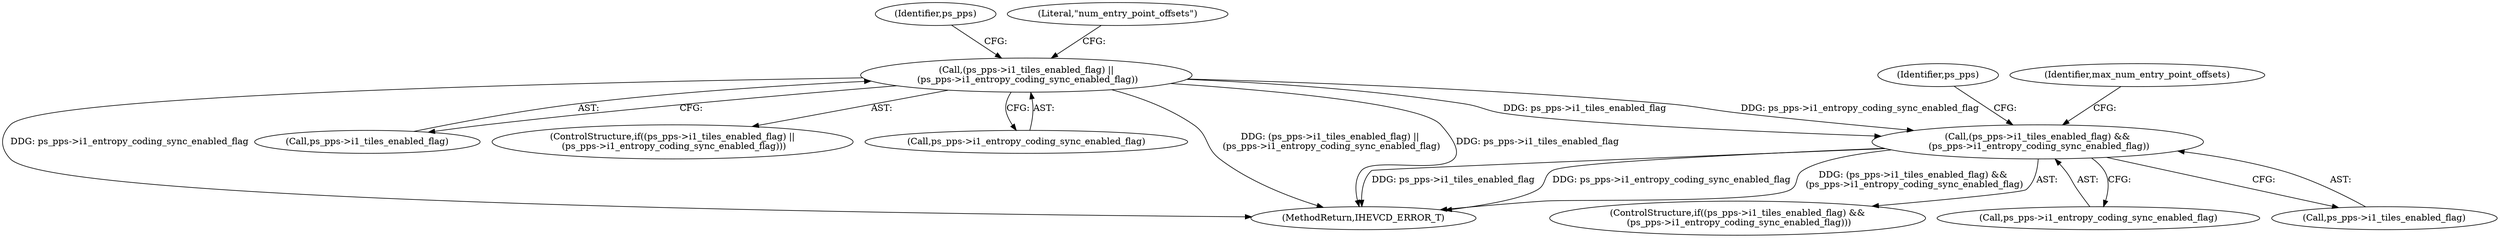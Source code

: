 digraph "0_Android_7c9be319a279654e55a6d757265f88c61a16a4d5@pointer" {
"1001870" [label="(Call,(ps_pps->i1_tiles_enabled_flag) ||\n (ps_pps->i1_entropy_coding_sync_enabled_flag))"];
"1001890" [label="(Call,(ps_pps->i1_tiles_enabled_flag) &&\n (ps_pps->i1_entropy_coding_sync_enabled_flag))"];
"1001982" [label="(Identifier,ps_pps)"];
"1001890" [label="(Call,(ps_pps->i1_tiles_enabled_flag) &&\n (ps_pps->i1_entropy_coding_sync_enabled_flag))"];
"1001869" [label="(ControlStructure,if((ps_pps->i1_tiles_enabled_flag) ||\n (ps_pps->i1_entropy_coding_sync_enabled_flag)))"];
"1001871" [label="(Call,ps_pps->i1_tiles_enabled_flag)"];
"1001870" [label="(Call,(ps_pps->i1_tiles_enabled_flag) ||\n (ps_pps->i1_entropy_coding_sync_enabled_flag))"];
"1001889" [label="(ControlStructure,if((ps_pps->i1_tiles_enabled_flag) &&\n (ps_pps->i1_entropy_coding_sync_enabled_flag)))"];
"1001894" [label="(Call,ps_pps->i1_entropy_coding_sync_enabled_flag)"];
"1001879" [label="(Literal,\"num_entry_point_offsets\")"];
"1001912" [label="(Identifier,ps_pps)"];
"1001899" [label="(Identifier,max_num_entry_point_offsets)"];
"1002661" [label="(MethodReturn,IHEVCD_ERROR_T)"];
"1001874" [label="(Call,ps_pps->i1_entropy_coding_sync_enabled_flag)"];
"1001891" [label="(Call,ps_pps->i1_tiles_enabled_flag)"];
"1001870" -> "1001869"  [label="AST: "];
"1001870" -> "1001871"  [label="CFG: "];
"1001870" -> "1001874"  [label="CFG: "];
"1001871" -> "1001870"  [label="AST: "];
"1001874" -> "1001870"  [label="AST: "];
"1001879" -> "1001870"  [label="CFG: "];
"1001982" -> "1001870"  [label="CFG: "];
"1001870" -> "1002661"  [label="DDG: (ps_pps->i1_tiles_enabled_flag) ||\n (ps_pps->i1_entropy_coding_sync_enabled_flag)"];
"1001870" -> "1002661"  [label="DDG: ps_pps->i1_tiles_enabled_flag"];
"1001870" -> "1002661"  [label="DDG: ps_pps->i1_entropy_coding_sync_enabled_flag"];
"1001870" -> "1001890"  [label="DDG: ps_pps->i1_tiles_enabled_flag"];
"1001870" -> "1001890"  [label="DDG: ps_pps->i1_entropy_coding_sync_enabled_flag"];
"1001890" -> "1001889"  [label="AST: "];
"1001890" -> "1001891"  [label="CFG: "];
"1001890" -> "1001894"  [label="CFG: "];
"1001891" -> "1001890"  [label="AST: "];
"1001894" -> "1001890"  [label="AST: "];
"1001899" -> "1001890"  [label="CFG: "];
"1001912" -> "1001890"  [label="CFG: "];
"1001890" -> "1002661"  [label="DDG: ps_pps->i1_entropy_coding_sync_enabled_flag"];
"1001890" -> "1002661"  [label="DDG: (ps_pps->i1_tiles_enabled_flag) &&\n (ps_pps->i1_entropy_coding_sync_enabled_flag)"];
"1001890" -> "1002661"  [label="DDG: ps_pps->i1_tiles_enabled_flag"];
}
